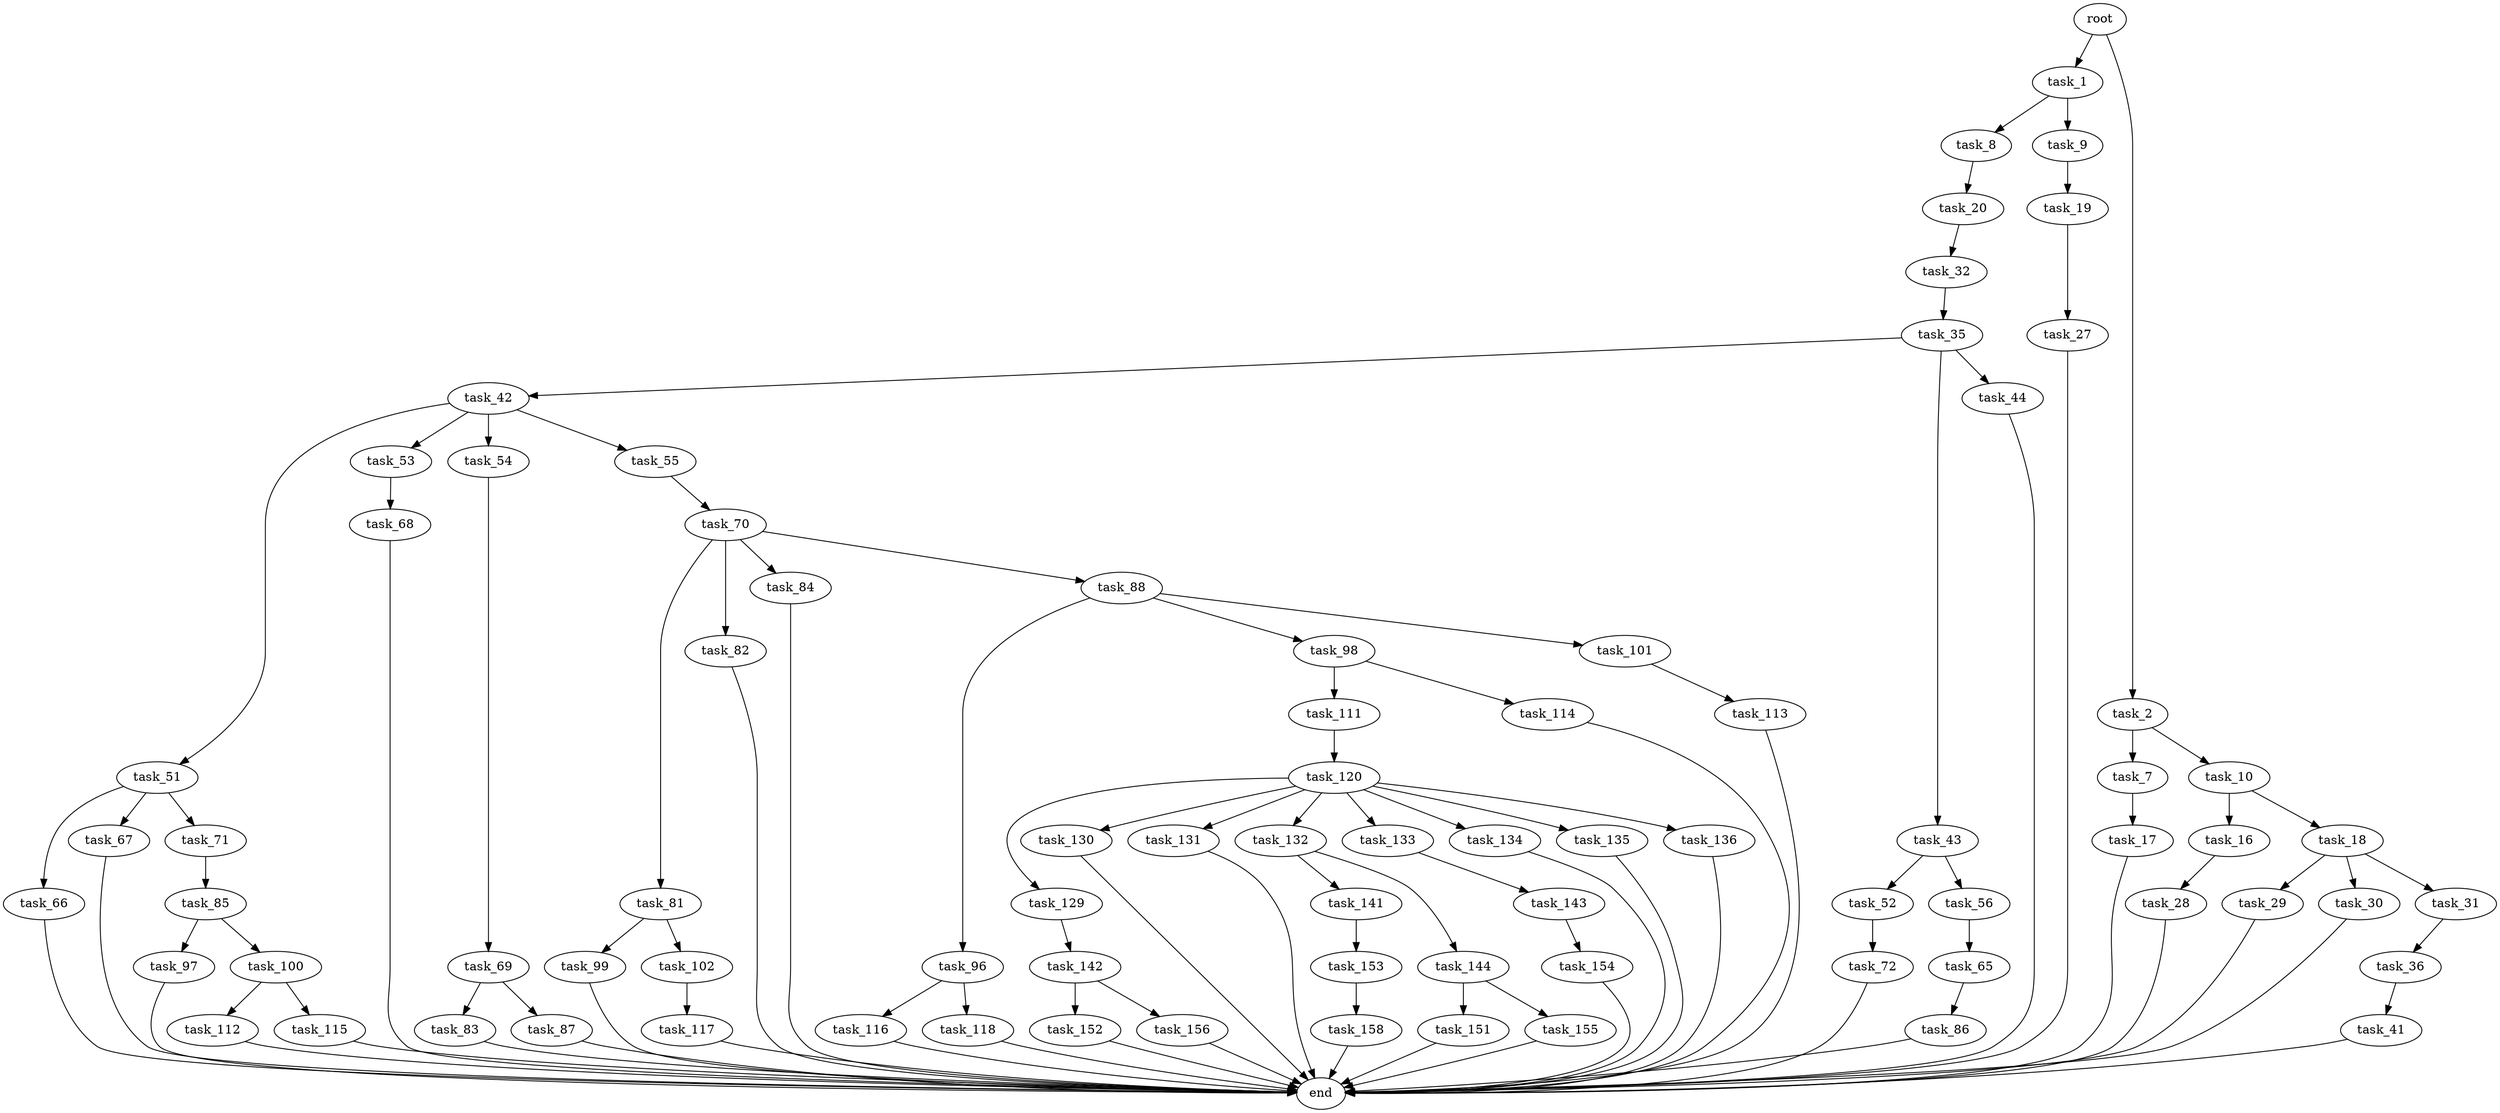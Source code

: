 digraph G {
  root [size="0.000000"];
  task_1 [size="18887059133.000000"];
  task_2 [size="4589239690.000000"];
  task_8 [size="35770616553.000000"];
  task_9 [size="134217728000.000000"];
  task_7 [size="468968709150.000000"];
  task_10 [size="8589934592.000000"];
  task_17 [size="104648334656.000000"];
  task_20 [size="13657664643.000000"];
  task_19 [size="368293445632.000000"];
  task_16 [size="68719476736.000000"];
  task_18 [size="1956020026.000000"];
  task_28 [size="8589934592.000000"];
  end [size="0.000000"];
  task_29 [size="12502696458.000000"];
  task_30 [size="21876524654.000000"];
  task_31 [size="79810256506.000000"];
  task_27 [size="40803404497.000000"];
  task_32 [size="3775160884.000000"];
  task_36 [size="1057715135.000000"];
  task_35 [size="35672010091.000000"];
  task_42 [size="72537614731.000000"];
  task_43 [size="1041449407910.000000"];
  task_44 [size="42321445251.000000"];
  task_41 [size="1366317743189.000000"];
  task_51 [size="8589934592.000000"];
  task_53 [size="414637308832.000000"];
  task_54 [size="7023563135.000000"];
  task_55 [size="8589934592.000000"];
  task_52 [size="10132972731.000000"];
  task_56 [size="31860971706.000000"];
  task_66 [size="28991029248.000000"];
  task_67 [size="104427156024.000000"];
  task_71 [size="782757789696.000000"];
  task_72 [size="17659602369.000000"];
  task_68 [size="121826024400.000000"];
  task_69 [size="28991029248.000000"];
  task_70 [size="2626420777.000000"];
  task_65 [size="134217728000.000000"];
  task_86 [size="134217728000.000000"];
  task_83 [size="16033086248.000000"];
  task_87 [size="231928233984.000000"];
  task_81 [size="463858199352.000000"];
  task_82 [size="68719476736.000000"];
  task_84 [size="1073741824000.000000"];
  task_88 [size="8589934592.000000"];
  task_85 [size="8589934592.000000"];
  task_99 [size="1338506561.000000"];
  task_102 [size="43997796464.000000"];
  task_97 [size="7073576143.000000"];
  task_100 [size="1055438488360.000000"];
  task_96 [size="17094567902.000000"];
  task_98 [size="1450791968.000000"];
  task_101 [size="368293445632.000000"];
  task_116 [size="181063704168.000000"];
  task_118 [size="8146335202.000000"];
  task_111 [size="2045637252.000000"];
  task_114 [size="6961910162.000000"];
  task_112 [size="1062488232362.000000"];
  task_115 [size="89704800216.000000"];
  task_113 [size="447143442811.000000"];
  task_117 [size="365953575765.000000"];
  task_120 [size="1073741824000.000000"];
  task_129 [size="20747335147.000000"];
  task_130 [size="105037172183.000000"];
  task_131 [size="1073741824000.000000"];
  task_132 [size="8589934592.000000"];
  task_133 [size="368293445632.000000"];
  task_134 [size="8589934592.000000"];
  task_135 [size="6392157772.000000"];
  task_136 [size="549755813888.000000"];
  task_142 [size="368293445632.000000"];
  task_141 [size="177174205302.000000"];
  task_144 [size="28991029248.000000"];
  task_143 [size="33587070717.000000"];
  task_153 [size="20304622378.000000"];
  task_152 [size="25132620440.000000"];
  task_156 [size="274485266034.000000"];
  task_154 [size="134217728000.000000"];
  task_151 [size="1238970029694.000000"];
  task_155 [size="1073741824000.000000"];
  task_158 [size="8210649568.000000"];

  root -> task_1 [size="1.000000"];
  root -> task_2 [size="1.000000"];
  task_1 -> task_8 [size="301989888.000000"];
  task_1 -> task_9 [size="301989888.000000"];
  task_2 -> task_7 [size="75497472.000000"];
  task_2 -> task_10 [size="75497472.000000"];
  task_8 -> task_20 [size="838860800.000000"];
  task_9 -> task_19 [size="209715200.000000"];
  task_7 -> task_17 [size="838860800.000000"];
  task_10 -> task_16 [size="33554432.000000"];
  task_10 -> task_18 [size="33554432.000000"];
  task_17 -> end [size="1.000000"];
  task_20 -> task_32 [size="301989888.000000"];
  task_19 -> task_27 [size="411041792.000000"];
  task_16 -> task_28 [size="134217728.000000"];
  task_18 -> task_29 [size="75497472.000000"];
  task_18 -> task_30 [size="75497472.000000"];
  task_18 -> task_31 [size="75497472.000000"];
  task_28 -> end [size="1.000000"];
  task_29 -> end [size="1.000000"];
  task_30 -> end [size="1.000000"];
  task_31 -> task_36 [size="75497472.000000"];
  task_27 -> end [size="1.000000"];
  task_32 -> task_35 [size="134217728.000000"];
  task_36 -> task_41 [size="33554432.000000"];
  task_35 -> task_42 [size="33554432.000000"];
  task_35 -> task_43 [size="33554432.000000"];
  task_35 -> task_44 [size="33554432.000000"];
  task_42 -> task_51 [size="301989888.000000"];
  task_42 -> task_53 [size="301989888.000000"];
  task_42 -> task_54 [size="301989888.000000"];
  task_42 -> task_55 [size="301989888.000000"];
  task_43 -> task_52 [size="838860800.000000"];
  task_43 -> task_56 [size="838860800.000000"];
  task_44 -> end [size="1.000000"];
  task_41 -> end [size="1.000000"];
  task_51 -> task_66 [size="33554432.000000"];
  task_51 -> task_67 [size="33554432.000000"];
  task_51 -> task_71 [size="33554432.000000"];
  task_53 -> task_68 [size="679477248.000000"];
  task_54 -> task_69 [size="134217728.000000"];
  task_55 -> task_70 [size="33554432.000000"];
  task_52 -> task_72 [size="209715200.000000"];
  task_56 -> task_65 [size="536870912.000000"];
  task_66 -> end [size="1.000000"];
  task_67 -> end [size="1.000000"];
  task_71 -> task_85 [size="679477248.000000"];
  task_72 -> end [size="1.000000"];
  task_68 -> end [size="1.000000"];
  task_69 -> task_83 [size="75497472.000000"];
  task_69 -> task_87 [size="75497472.000000"];
  task_70 -> task_81 [size="134217728.000000"];
  task_70 -> task_82 [size="134217728.000000"];
  task_70 -> task_84 [size="134217728.000000"];
  task_70 -> task_88 [size="134217728.000000"];
  task_65 -> task_86 [size="209715200.000000"];
  task_86 -> end [size="1.000000"];
  task_83 -> end [size="1.000000"];
  task_87 -> end [size="1.000000"];
  task_81 -> task_99 [size="411041792.000000"];
  task_81 -> task_102 [size="411041792.000000"];
  task_82 -> end [size="1.000000"];
  task_84 -> end [size="1.000000"];
  task_88 -> task_96 [size="33554432.000000"];
  task_88 -> task_98 [size="33554432.000000"];
  task_88 -> task_101 [size="33554432.000000"];
  task_85 -> task_97 [size="33554432.000000"];
  task_85 -> task_100 [size="33554432.000000"];
  task_99 -> end [size="1.000000"];
  task_102 -> task_117 [size="33554432.000000"];
  task_97 -> end [size="1.000000"];
  task_100 -> task_112 [size="679477248.000000"];
  task_100 -> task_115 [size="679477248.000000"];
  task_96 -> task_116 [size="411041792.000000"];
  task_96 -> task_118 [size="411041792.000000"];
  task_98 -> task_111 [size="33554432.000000"];
  task_98 -> task_114 [size="33554432.000000"];
  task_101 -> task_113 [size="411041792.000000"];
  task_116 -> end [size="1.000000"];
  task_118 -> end [size="1.000000"];
  task_111 -> task_120 [size="75497472.000000"];
  task_114 -> end [size="1.000000"];
  task_112 -> end [size="1.000000"];
  task_115 -> end [size="1.000000"];
  task_113 -> end [size="1.000000"];
  task_117 -> end [size="1.000000"];
  task_120 -> task_129 [size="838860800.000000"];
  task_120 -> task_130 [size="838860800.000000"];
  task_120 -> task_131 [size="838860800.000000"];
  task_120 -> task_132 [size="838860800.000000"];
  task_120 -> task_133 [size="838860800.000000"];
  task_120 -> task_134 [size="838860800.000000"];
  task_120 -> task_135 [size="838860800.000000"];
  task_120 -> task_136 [size="838860800.000000"];
  task_129 -> task_142 [size="75497472.000000"];
  task_130 -> end [size="1.000000"];
  task_131 -> end [size="1.000000"];
  task_132 -> task_141 [size="33554432.000000"];
  task_132 -> task_144 [size="33554432.000000"];
  task_133 -> task_143 [size="411041792.000000"];
  task_134 -> end [size="1.000000"];
  task_135 -> end [size="1.000000"];
  task_136 -> end [size="1.000000"];
  task_142 -> task_152 [size="411041792.000000"];
  task_142 -> task_156 [size="411041792.000000"];
  task_141 -> task_153 [size="679477248.000000"];
  task_144 -> task_151 [size="75497472.000000"];
  task_144 -> task_155 [size="75497472.000000"];
  task_143 -> task_154 [size="679477248.000000"];
  task_153 -> task_158 [size="679477248.000000"];
  task_152 -> end [size="1.000000"];
  task_156 -> end [size="1.000000"];
  task_154 -> end [size="1.000000"];
  task_151 -> end [size="1.000000"];
  task_155 -> end [size="1.000000"];
  task_158 -> end [size="1.000000"];
}

